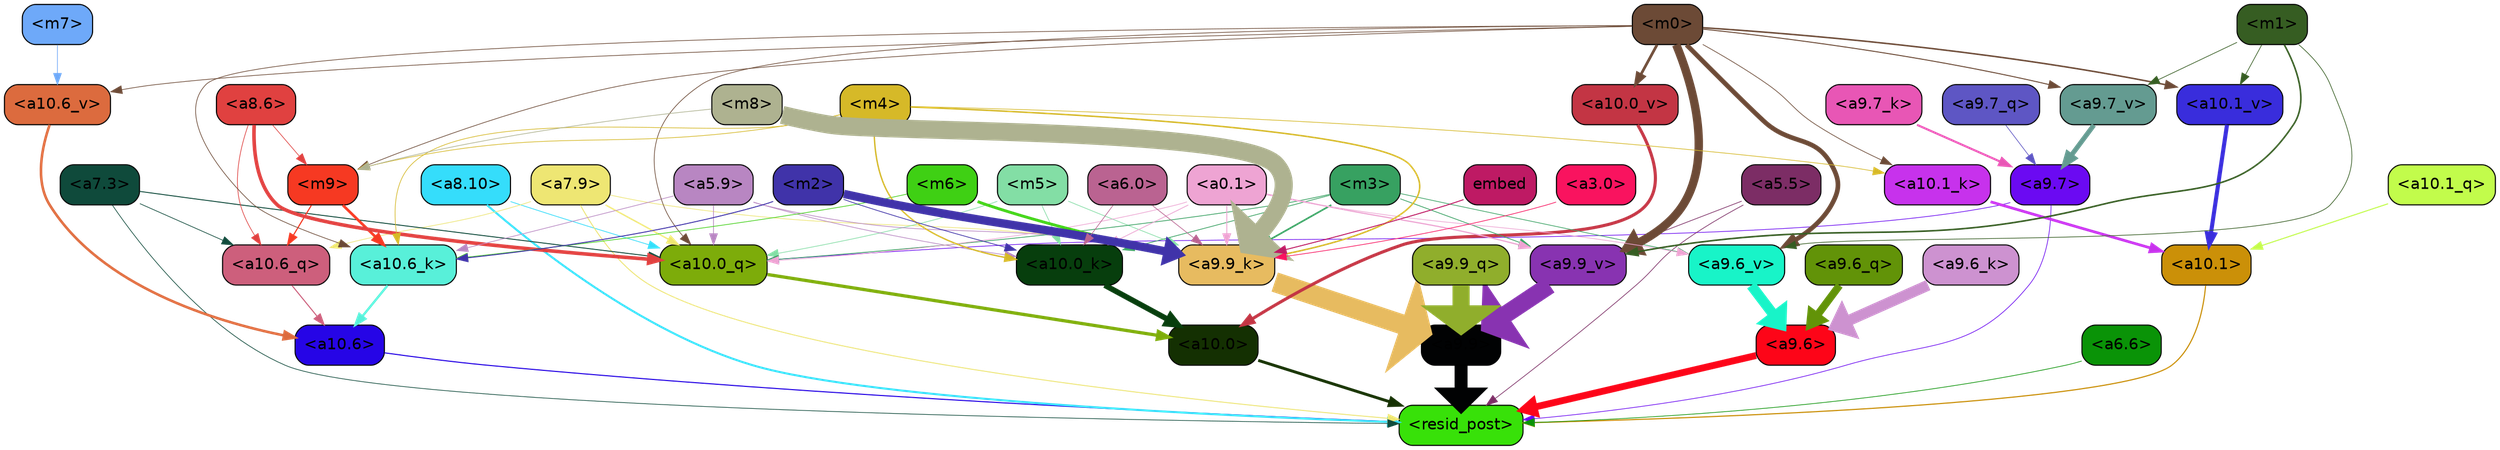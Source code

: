 strict digraph "" {
	graph [bgcolor=transparent,
		layout=dot,
		overlap=false,
		splines=true
	];
	"<a10.6>"	[color=black,
		fillcolor="#2605e6",
		fontname=Helvetica,
		shape=box,
		style="filled, rounded"];
	"<resid_post>"	[color=black,
		fillcolor="#38e109",
		fontname=Helvetica,
		shape=box,
		style="filled, rounded"];
	"<a10.6>" -> "<resid_post>"	[color="#2605e6",
		penwidth=0.9498605728149414];
	"<a10.1>"	[color=black,
		fillcolor="#cb9008",
		fontname=Helvetica,
		shape=box,
		style="filled, rounded"];
	"<a10.1>" -> "<resid_post>"	[color="#cb9008",
		penwidth=1.0084514617919922];
	"<a10.0>"	[color=black,
		fillcolor="#143002",
		fontname=Helvetica,
		shape=box,
		style="filled, rounded"];
	"<a10.0>" -> "<resid_post>"	[color="#143002",
		penwidth=2.5814952850341797];
	"<a9.9>"	[color=black,
		fillcolor="#010203",
		fontname=Helvetica,
		shape=box,
		style="filled, rounded"];
	"<a9.9>" -> "<resid_post>"	[color="#010203",
		penwidth=11.610888481140137];
	"<a9.7>"	[color=black,
		fillcolor="#6b0af2",
		fontname=Helvetica,
		shape=box,
		style="filled, rounded"];
	"<a9.7>" -> "<resid_post>"	[color="#6b0af2",
		penwidth=0.6];
	"<a10.0_q>"	[color=black,
		fillcolor="#7dac0a",
		fontname=Helvetica,
		shape=box,
		style="filled, rounded"];
	"<a9.7>" -> "<a10.0_q>"	[color="#6b0af2",
		penwidth=0.6];
	"<a9.6>"	[color=black,
		fillcolor="#fd0518",
		fontname=Helvetica,
		shape=box,
		style="filled, rounded"];
	"<a9.6>" -> "<resid_post>"	[color="#fd0518",
		penwidth=6.121421813964844];
	"<a8.10>"	[color=black,
		fillcolor="#35ddfb",
		fontname=Helvetica,
		shape=box,
		style="filled, rounded"];
	"<a8.10>" -> "<resid_post>"	[color="#35ddfb",
		penwidth=1.7841739654541016];
	"<a8.10>" -> "<a10.0_q>"	[color="#35ddfb",
		penwidth=0.6612663269042969];
	"<a7.9>"	[color=black,
		fillcolor="#eee673",
		fontname=Helvetica,
		shape=box,
		style="filled, rounded"];
	"<a7.9>" -> "<resid_post>"	[color="#eee673",
		penwidth=0.8109169006347656];
	"<a10.6_q>"	[color=black,
		fillcolor="#cd5f7c",
		fontname=Helvetica,
		shape=box,
		style="filled, rounded"];
	"<a7.9>" -> "<a10.6_q>"	[color="#eee673",
		penwidth=0.6];
	"<a7.9>" -> "<a10.0_q>"	[color="#eee673",
		penwidth=1.19378662109375];
	"<a9.9_k>"	[color=black,
		fillcolor="#e7bb60",
		fontname=Helvetica,
		shape=box,
		style="filled, rounded"];
	"<a7.9>" -> "<a9.9_k>"	[color="#eee673",
		penwidth=0.6];
	"<a7.3>"	[color=black,
		fillcolor="#0f4a3b",
		fontname=Helvetica,
		shape=box,
		style="filled, rounded"];
	"<a7.3>" -> "<resid_post>"	[color="#0f4a3b",
		penwidth=0.6];
	"<a7.3>" -> "<a10.6_q>"	[color="#0f4a3b",
		penwidth=0.6];
	"<a7.3>" -> "<a10.0_q>"	[color="#0f4a3b",
		penwidth=0.8208656311035156];
	"<a6.6>"	[color=black,
		fillcolor="#0a9307",
		fontname=Helvetica,
		shape=box,
		style="filled, rounded"];
	"<a6.6>" -> "<resid_post>"	[color="#0a9307",
		penwidth=0.6];
	"<a5.5>"	[color=black,
		fillcolor="#7c2d65",
		fontname=Helvetica,
		shape=box,
		style="filled, rounded"];
	"<a5.5>" -> "<resid_post>"	[color="#7c2d65",
		penwidth=0.6];
	"<a9.9_v>"	[color=black,
		fillcolor="#8833b1",
		fontname=Helvetica,
		shape=box,
		style="filled, rounded"];
	"<a5.5>" -> "<a9.9_v>"	[color="#7c2d65",
		penwidth=0.6];
	"<a10.6_q>" -> "<a10.6>"	[color="#cd5f7c",
		penwidth=0.9244728088378906];
	"<a10.1_q>"	[color=black,
		fillcolor="#c2fc4b",
		fontname=Helvetica,
		shape=box,
		style="filled, rounded"];
	"<a10.1_q>" -> "<a10.1>"	[color="#c2fc4b",
		penwidth=0.9268798828125];
	"<a10.0_q>" -> "<a10.0>"	[color="#7dac0a",
		penwidth=2.905670166015625];
	"<a10.6_k>"	[color=black,
		fillcolor="#58f0d9",
		fontname=Helvetica,
		shape=box,
		style="filled, rounded"];
	"<a10.6_k>" -> "<a10.6>"	[color="#58f0d9",
		penwidth=2.0319366455078125];
	"<a10.1_k>"	[color=black,
		fillcolor="#c732ec",
		fontname=Helvetica,
		shape=box,
		style="filled, rounded"];
	"<a10.1_k>" -> "<a10.1>"	[color="#c732ec",
		penwidth=2.4037628173828125];
	"<a10.0_k>"	[color=black,
		fillcolor="#073e0d",
		fontname=Helvetica,
		shape=box,
		style="filled, rounded"];
	"<a10.0_k>" -> "<a10.0>"	[color="#073e0d",
		penwidth=4.9319305419921875];
	"<a10.6_v>"	[color=black,
		fillcolor="#dc6b3e",
		fontname=Helvetica,
		shape=box,
		style="filled, rounded"];
	"<a10.6_v>" -> "<a10.6>"	[color="#dc6b3e",
		penwidth=2.290935516357422];
	"<a10.1_v>"	[color=black,
		fillcolor="#392ddc",
		fontname=Helvetica,
		shape=box,
		style="filled, rounded"];
	"<a10.1_v>" -> "<a10.1>"	[color="#392ddc",
		penwidth=3.6398468017578125];
	"<a10.0_v>"	[color=black,
		fillcolor="#c33544",
		fontname=Helvetica,
		shape=box,
		style="filled, rounded"];
	"<a10.0_v>" -> "<a10.0>"	[color="#c33544",
		penwidth=2.7666168212890625];
	"<m9>"	[color=black,
		fillcolor="#f63922",
		fontname=Helvetica,
		shape=box,
		style="filled, rounded"];
	"<m9>" -> "<a10.6_q>"	[color="#f63922",
		penwidth=1.0384025573730469];
	"<m9>" -> "<a10.6_k>"	[color="#f63922",
		penwidth=2.371124267578125];
	"<a8.6>"	[color=black,
		fillcolor="#e04140",
		fontname=Helvetica,
		shape=box,
		style="filled, rounded"];
	"<a8.6>" -> "<a10.6_q>"	[color="#e04140",
		penwidth=0.6];
	"<a8.6>" -> "<a10.0_q>"	[color="#e04140",
		penwidth=3.1841888427734375];
	"<a8.6>" -> "<m9>"	[color="#e04140",
		penwidth=0.6];
	"<m5>"	[color=black,
		fillcolor="#83dea5",
		fontname=Helvetica,
		shape=box,
		style="filled, rounded"];
	"<m5>" -> "<a10.0_q>"	[color="#83dea5",
		penwidth=0.6];
	"<m5>" -> "<a10.0_k>"	[color="#83dea5",
		penwidth=0.6];
	"<m5>" -> "<a9.9_k>"	[color="#83dea5",
		penwidth=0.6];
	"<a5.9>"	[color=black,
		fillcolor="#b886c2",
		fontname=Helvetica,
		shape=box,
		style="filled, rounded"];
	"<a5.9>" -> "<a10.0_q>"	[color="#b886c2",
		penwidth=0.6463394165039062];
	"<a5.9>" -> "<a10.6_k>"	[color="#b886c2",
		penwidth=0.6];
	"<a5.9>" -> "<a10.0_k>"	[color="#b886c2",
		penwidth=0.6];
	"<a5.9>" -> "<a9.9_k>"	[color="#b886c2",
		penwidth=0.6];
	"<m3>"	[color=black,
		fillcolor="#37a161",
		fontname=Helvetica,
		shape=box,
		style="filled, rounded"];
	"<m3>" -> "<a10.0_q>"	[color="#37a161",
		penwidth=0.6597442626953125];
	"<m3>" -> "<a10.0_k>"	[color="#37a161",
		penwidth=0.6506614685058594];
	"<m3>" -> "<a9.9_k>"	[color="#37a161",
		penwidth=1.4574642181396484];
	"<m3>" -> "<a9.9_v>"	[color="#37a161",
		penwidth=0.6589469909667969];
	"<a9.6_v>"	[color=black,
		fillcolor="#18f4c8",
		fontname=Helvetica,
		shape=box,
		style="filled, rounded"];
	"<m3>" -> "<a9.6_v>"	[color="#37a161",
		penwidth=0.6];
	"<m0>"	[color=black,
		fillcolor="#6c4a36",
		fontname=Helvetica,
		shape=box,
		style="filled, rounded"];
	"<m0>" -> "<a10.0_q>"	[color="#6c4a36",
		penwidth=0.6];
	"<m0>" -> "<a10.6_k>"	[color="#6c4a36",
		penwidth=0.6];
	"<m0>" -> "<a10.1_k>"	[color="#6c4a36",
		penwidth=0.6];
	"<m0>" -> "<a10.6_v>"	[color="#6c4a36",
		penwidth=0.6];
	"<m0>" -> "<a10.1_v>"	[color="#6c4a36",
		penwidth=1.3360328674316406];
	"<m0>" -> "<a10.0_v>"	[color="#6c4a36",
		penwidth=2.4083595275878906];
	"<m0>" -> "<m9>"	[color="#6c4a36",
		penwidth=0.6];
	"<m0>" -> "<a9.9_v>"	[color="#6c4a36",
		penwidth=7.537467956542969];
	"<a9.7_v>"	[color=black,
		fillcolor="#649b91",
		fontname=Helvetica,
		shape=box,
		style="filled, rounded"];
	"<m0>" -> "<a9.7_v>"	[color="#6c4a36",
		penwidth=0.8575286865234375];
	"<m0>" -> "<a9.6_v>"	[color="#6c4a36",
		penwidth=4.1688385009765625];
	"<a0.1>"	[color=black,
		fillcolor="#eea4d3",
		fontname=Helvetica,
		shape=box,
		style="filled, rounded"];
	"<a0.1>" -> "<a10.0_q>"	[color="#eea4d3",
		penwidth=0.6];
	"<a0.1>" -> "<a10.0_k>"	[color="#eea4d3",
		penwidth=0.6768684387207031];
	"<a0.1>" -> "<a9.9_k>"	[color="#eea4d3",
		penwidth=0.81341552734375];
	"<a0.1>" -> "<a9.9_v>"	[color="#eea4d3",
		penwidth=1.062591552734375];
	"<a0.1>" -> "<a9.6_v>"	[color="#eea4d3",
		penwidth=0.6];
	"<m6>"	[color=black,
		fillcolor="#3fd014",
		fontname=Helvetica,
		shape=box,
		style="filled, rounded"];
	"<m6>" -> "<a10.6_k>"	[color="#3fd014",
		penwidth=0.6];
	"<m6>" -> "<a9.9_k>"	[color="#3fd014",
		penwidth=2.533975601196289];
	"<m4>"	[color=black,
		fillcolor="#d6b928",
		fontname=Helvetica,
		shape=box,
		style="filled, rounded"];
	"<m4>" -> "<a10.6_k>"	[color="#d6b928",
		penwidth=0.6];
	"<m4>" -> "<a10.1_k>"	[color="#d6b928",
		penwidth=0.6];
	"<m4>" -> "<a10.0_k>"	[color="#d6b928",
		penwidth=1.230804443359375];
	"<m4>" -> "<m9>"	[color="#d6b928",
		penwidth=0.6];
	"<m4>" -> "<a9.9_k>"	[color="#d6b928",
		penwidth=1.3186264038085938];
	"<m2>"	[color=black,
		fillcolor="#4033a9",
		fontname=Helvetica,
		shape=box,
		style="filled, rounded"];
	"<m2>" -> "<a10.6_k>"	[color="#4033a9",
		penwidth=0.8380241394042969];
	"<m2>" -> "<a10.0_k>"	[color="#4033a9",
		penwidth=0.6622200012207031];
	"<m2>" -> "<a9.9_k>"	[color="#4033a9",
		penwidth=7.476325988769531];
	"<a6.0>"	[color=black,
		fillcolor="#ba6391",
		fontname=Helvetica,
		shape=box,
		style="filled, rounded"];
	"<a6.0>" -> "<a10.0_k>"	[color="#ba6391",
		penwidth=0.6];
	"<a6.0>" -> "<a9.9_k>"	[color="#ba6391",
		penwidth=0.6];
	"<m7>"	[color=black,
		fillcolor="#6ea9f9",
		fontname=Helvetica,
		shape=box,
		style="filled, rounded"];
	"<m7>" -> "<a10.6_v>"	[color="#6ea9f9",
		penwidth=0.6];
	"<m1>"	[color=black,
		fillcolor="#365d22",
		fontname=Helvetica,
		shape=box,
		style="filled, rounded"];
	"<m1>" -> "<a10.1_v>"	[color="#365d22",
		penwidth=0.6];
	"<m1>" -> "<a9.9_v>"	[color="#365d22",
		penwidth=1.4082679748535156];
	"<m1>" -> "<a9.7_v>"	[color="#365d22",
		penwidth=0.6];
	"<m1>" -> "<a9.6_v>"	[color="#365d22",
		penwidth=0.6];
	"<m8>"	[color=black,
		fillcolor="#aeb290",
		fontname=Helvetica,
		shape=box,
		style="filled, rounded"];
	"<m8>" -> "<m9>"	[color="#aeb290",
		penwidth=0.6];
	"<m8>" -> "<a9.9_k>"	[color="#aeb290",
		penwidth=16.255420684814453];
	"<a9.9_q>"	[color=black,
		fillcolor="#90ae2c",
		fontname=Helvetica,
		shape=box,
		style="filled, rounded"];
	"<a9.9_q>" -> "<a9.9>"	[color="#90ae2c",
		penwidth=15.310546875];
	"<a9.7_q>"	[color=black,
		fillcolor="#5e56c4",
		fontname=Helvetica,
		shape=box,
		style="filled, rounded"];
	"<a9.7_q>" -> "<a9.7>"	[color="#5e56c4",
		penwidth=0.6];
	"<a9.6_q>"	[color=black,
		fillcolor="#629308",
		fontname=Helvetica,
		shape=box,
		style="filled, rounded"];
	"<a9.6_q>" -> "<a9.6>"	[color="#629308",
		penwidth=6.823722839355469];
	"<a9.9_k>" -> "<a9.9>"	[color="#e7bb60",
		penwidth=17.953022003173828];
	"<a9.7_k>"	[color=black,
		fillcolor="#e856b5",
		fontname=Helvetica,
		shape=box,
		style="filled, rounded"];
	"<a9.7_k>" -> "<a9.7>"	[color="#e856b5",
		penwidth=1.85101318359375];
	"<a9.6_k>"	[color=black,
		fillcolor="#cd92d0",
		fontname=Helvetica,
		shape=box,
		style="filled, rounded"];
	"<a9.6_k>" -> "<a9.6>"	[color="#cd92d0",
		penwidth=9.787818908691406];
	"<a9.9_v>" -> "<a9.9>"	[color="#8833b1",
		penwidth=15.728643417358398];
	"<a9.7_v>" -> "<a9.7>"	[color="#649b91",
		penwidth=4.305488586425781];
	"<a9.6_v>" -> "<a9.6>"	[color="#18f4c8",
		penwidth=9.212547302246094];
	"<a3.0>"	[color=black,
		fillcolor="#f9135f",
		fontname=Helvetica,
		shape=box,
		style="filled, rounded"];
	"<a3.0>" -> "<a9.9_k>"	[color="#f9135f",
		penwidth=0.6];
	embed	[color=black,
		fillcolor="#be1a64",
		fontname=Helvetica,
		shape=box,
		style="filled, rounded"];
	embed -> "<a9.9_k>"	[color="#be1a64",
		penwidth=0.8602714538574219];
}
